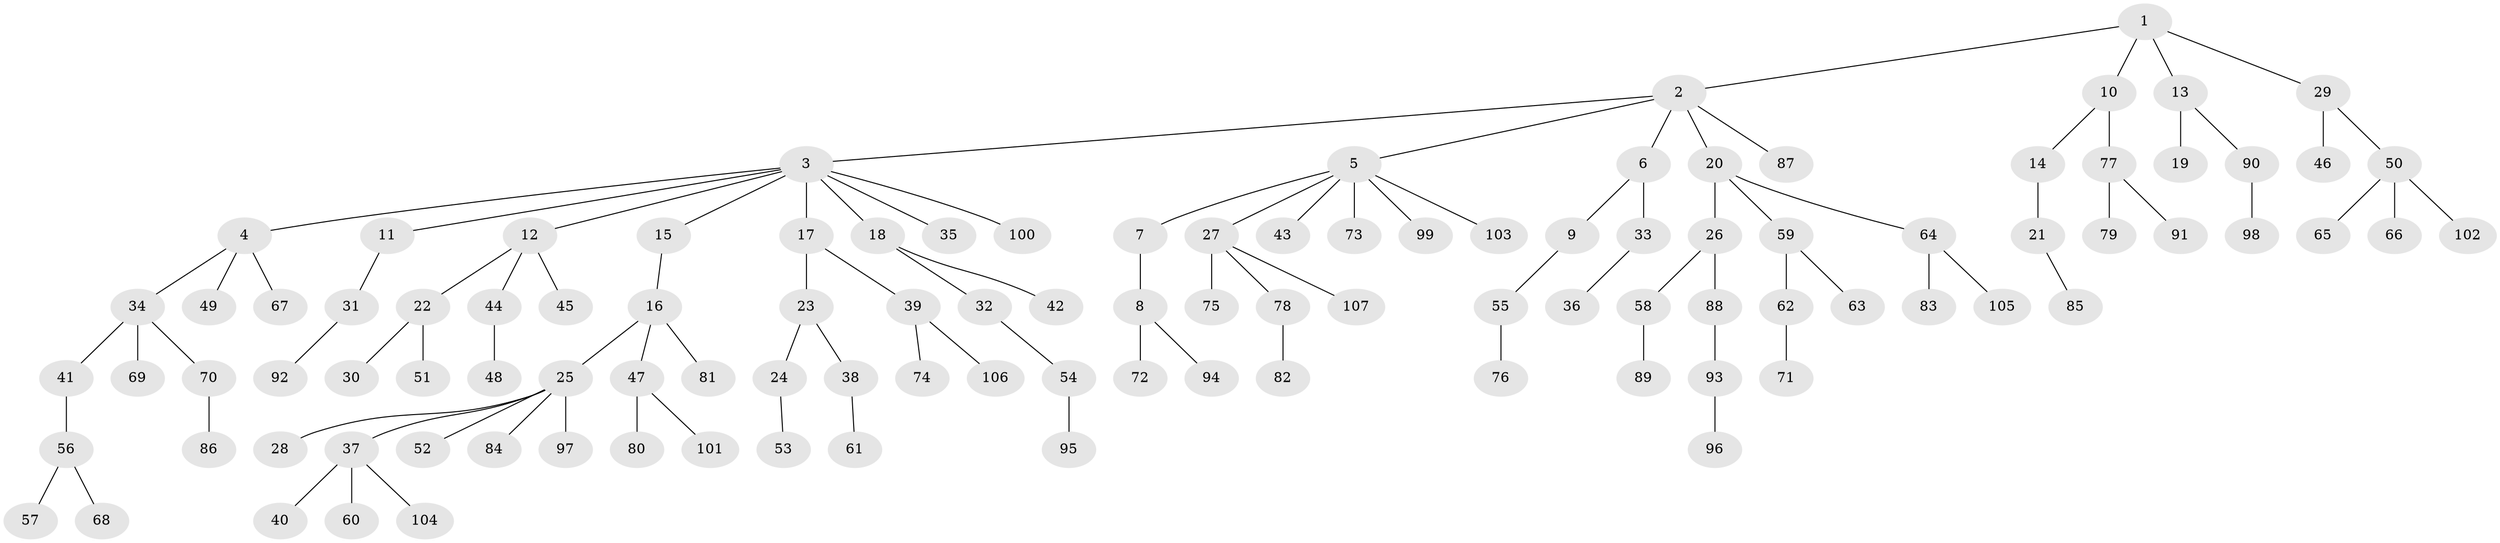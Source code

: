 // Generated by graph-tools (version 1.1) at 2025/36/03/09/25 02:36:50]
// undirected, 107 vertices, 106 edges
graph export_dot {
graph [start="1"]
  node [color=gray90,style=filled];
  1;
  2;
  3;
  4;
  5;
  6;
  7;
  8;
  9;
  10;
  11;
  12;
  13;
  14;
  15;
  16;
  17;
  18;
  19;
  20;
  21;
  22;
  23;
  24;
  25;
  26;
  27;
  28;
  29;
  30;
  31;
  32;
  33;
  34;
  35;
  36;
  37;
  38;
  39;
  40;
  41;
  42;
  43;
  44;
  45;
  46;
  47;
  48;
  49;
  50;
  51;
  52;
  53;
  54;
  55;
  56;
  57;
  58;
  59;
  60;
  61;
  62;
  63;
  64;
  65;
  66;
  67;
  68;
  69;
  70;
  71;
  72;
  73;
  74;
  75;
  76;
  77;
  78;
  79;
  80;
  81;
  82;
  83;
  84;
  85;
  86;
  87;
  88;
  89;
  90;
  91;
  92;
  93;
  94;
  95;
  96;
  97;
  98;
  99;
  100;
  101;
  102;
  103;
  104;
  105;
  106;
  107;
  1 -- 2;
  1 -- 10;
  1 -- 13;
  1 -- 29;
  2 -- 3;
  2 -- 5;
  2 -- 6;
  2 -- 20;
  2 -- 87;
  3 -- 4;
  3 -- 11;
  3 -- 12;
  3 -- 15;
  3 -- 17;
  3 -- 18;
  3 -- 35;
  3 -- 100;
  4 -- 34;
  4 -- 49;
  4 -- 67;
  5 -- 7;
  5 -- 27;
  5 -- 43;
  5 -- 73;
  5 -- 99;
  5 -- 103;
  6 -- 9;
  6 -- 33;
  7 -- 8;
  8 -- 72;
  8 -- 94;
  9 -- 55;
  10 -- 14;
  10 -- 77;
  11 -- 31;
  12 -- 22;
  12 -- 44;
  12 -- 45;
  13 -- 19;
  13 -- 90;
  14 -- 21;
  15 -- 16;
  16 -- 25;
  16 -- 47;
  16 -- 81;
  17 -- 23;
  17 -- 39;
  18 -- 32;
  18 -- 42;
  20 -- 26;
  20 -- 59;
  20 -- 64;
  21 -- 85;
  22 -- 30;
  22 -- 51;
  23 -- 24;
  23 -- 38;
  24 -- 53;
  25 -- 28;
  25 -- 37;
  25 -- 52;
  25 -- 84;
  25 -- 97;
  26 -- 58;
  26 -- 88;
  27 -- 75;
  27 -- 78;
  27 -- 107;
  29 -- 46;
  29 -- 50;
  31 -- 92;
  32 -- 54;
  33 -- 36;
  34 -- 41;
  34 -- 69;
  34 -- 70;
  37 -- 40;
  37 -- 60;
  37 -- 104;
  38 -- 61;
  39 -- 74;
  39 -- 106;
  41 -- 56;
  44 -- 48;
  47 -- 80;
  47 -- 101;
  50 -- 65;
  50 -- 66;
  50 -- 102;
  54 -- 95;
  55 -- 76;
  56 -- 57;
  56 -- 68;
  58 -- 89;
  59 -- 62;
  59 -- 63;
  62 -- 71;
  64 -- 83;
  64 -- 105;
  70 -- 86;
  77 -- 79;
  77 -- 91;
  78 -- 82;
  88 -- 93;
  90 -- 98;
  93 -- 96;
}
